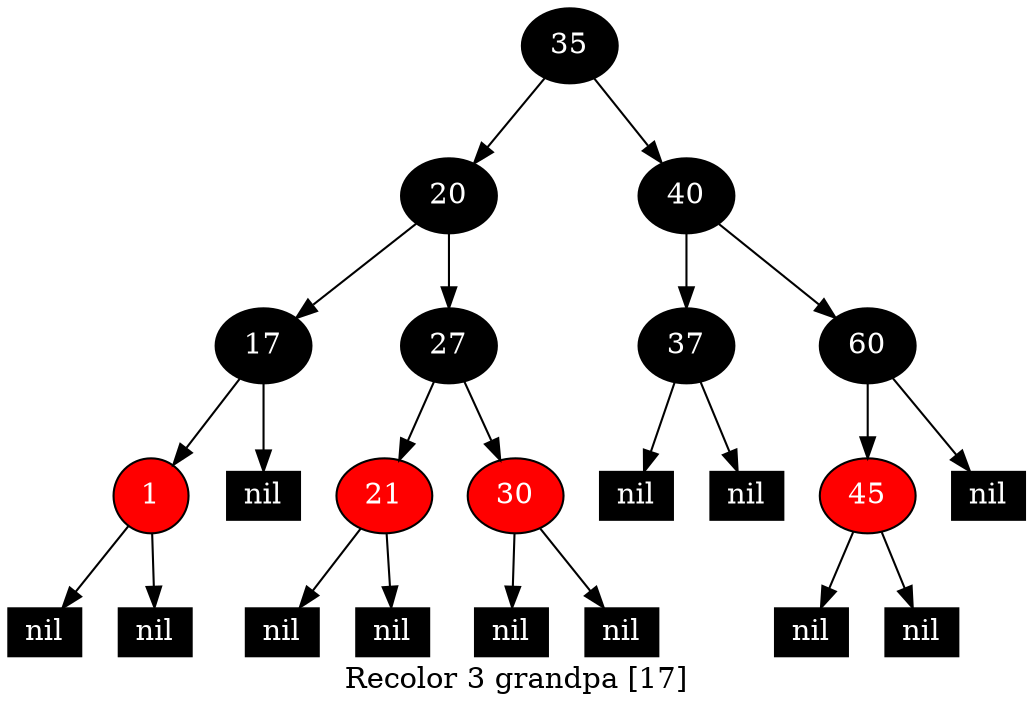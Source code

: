 digraph G {
    label="Recolor 3 grandpa [17]";
    node [width=0.5,fontcolor=white,style=filled];
    35 [fillcolor=black]
    35 -> 20
    35 -> 40
    20 [fillcolor=black]
    20 -> 17
    20 -> 27
    17 [fillcolor=black]
    17 -> 1
    17 -> NULLr17
    NULLr17 [label="nil",width=0.3,height=0.2,shape=box,fillcolor=black]
    1 [fillcolor=red]
    1 -> NULLl1
    NULLl1 [label="nil",width=0.3,height=0.2,shape=box,fillcolor=black]
    1 -> NULLr1
    NULLr1 [label="nil",width=0.3,height=0.2,shape=box,fillcolor=black]
    27 [fillcolor=black]
    27 -> 21
    27 -> 30
    21 [fillcolor=red]
    21 -> NULLl21
    NULLl21 [label="nil",width=0.3,height=0.2,shape=box,fillcolor=black]
    21 -> NULLr21
    NULLr21 [label="nil",width=0.3,height=0.2,shape=box,fillcolor=black]
    30 [fillcolor=red]
    30 -> NULLl30
    NULLl30 [label="nil",width=0.3,height=0.2,shape=box,fillcolor=black]
    30 -> NULLr30
    NULLr30 [label="nil",width=0.3,height=0.2,shape=box,fillcolor=black]
    40 [fillcolor=black]
    40 -> 37
    40 -> 60
    37 [fillcolor=black]
    37 -> NULLl37
    NULLl37 [label="nil",width=0.3,height=0.2,shape=box,fillcolor=black]
    37 -> NULLr37
    NULLr37 [label="nil",width=0.3,height=0.2,shape=box,fillcolor=black]
    60 [fillcolor=black]
    60 -> 45
    60 -> NULLr60
    NULLr60 [label="nil",width=0.3,height=0.2,shape=box,fillcolor=black]
    45 [fillcolor=red]
    45 -> NULLl45
    NULLl45 [label="nil",width=0.3,height=0.2,shape=box,fillcolor=black]
    45 -> NULLr45
    NULLr45 [label="nil",width=0.3,height=0.2,shape=box,fillcolor=black]
}
